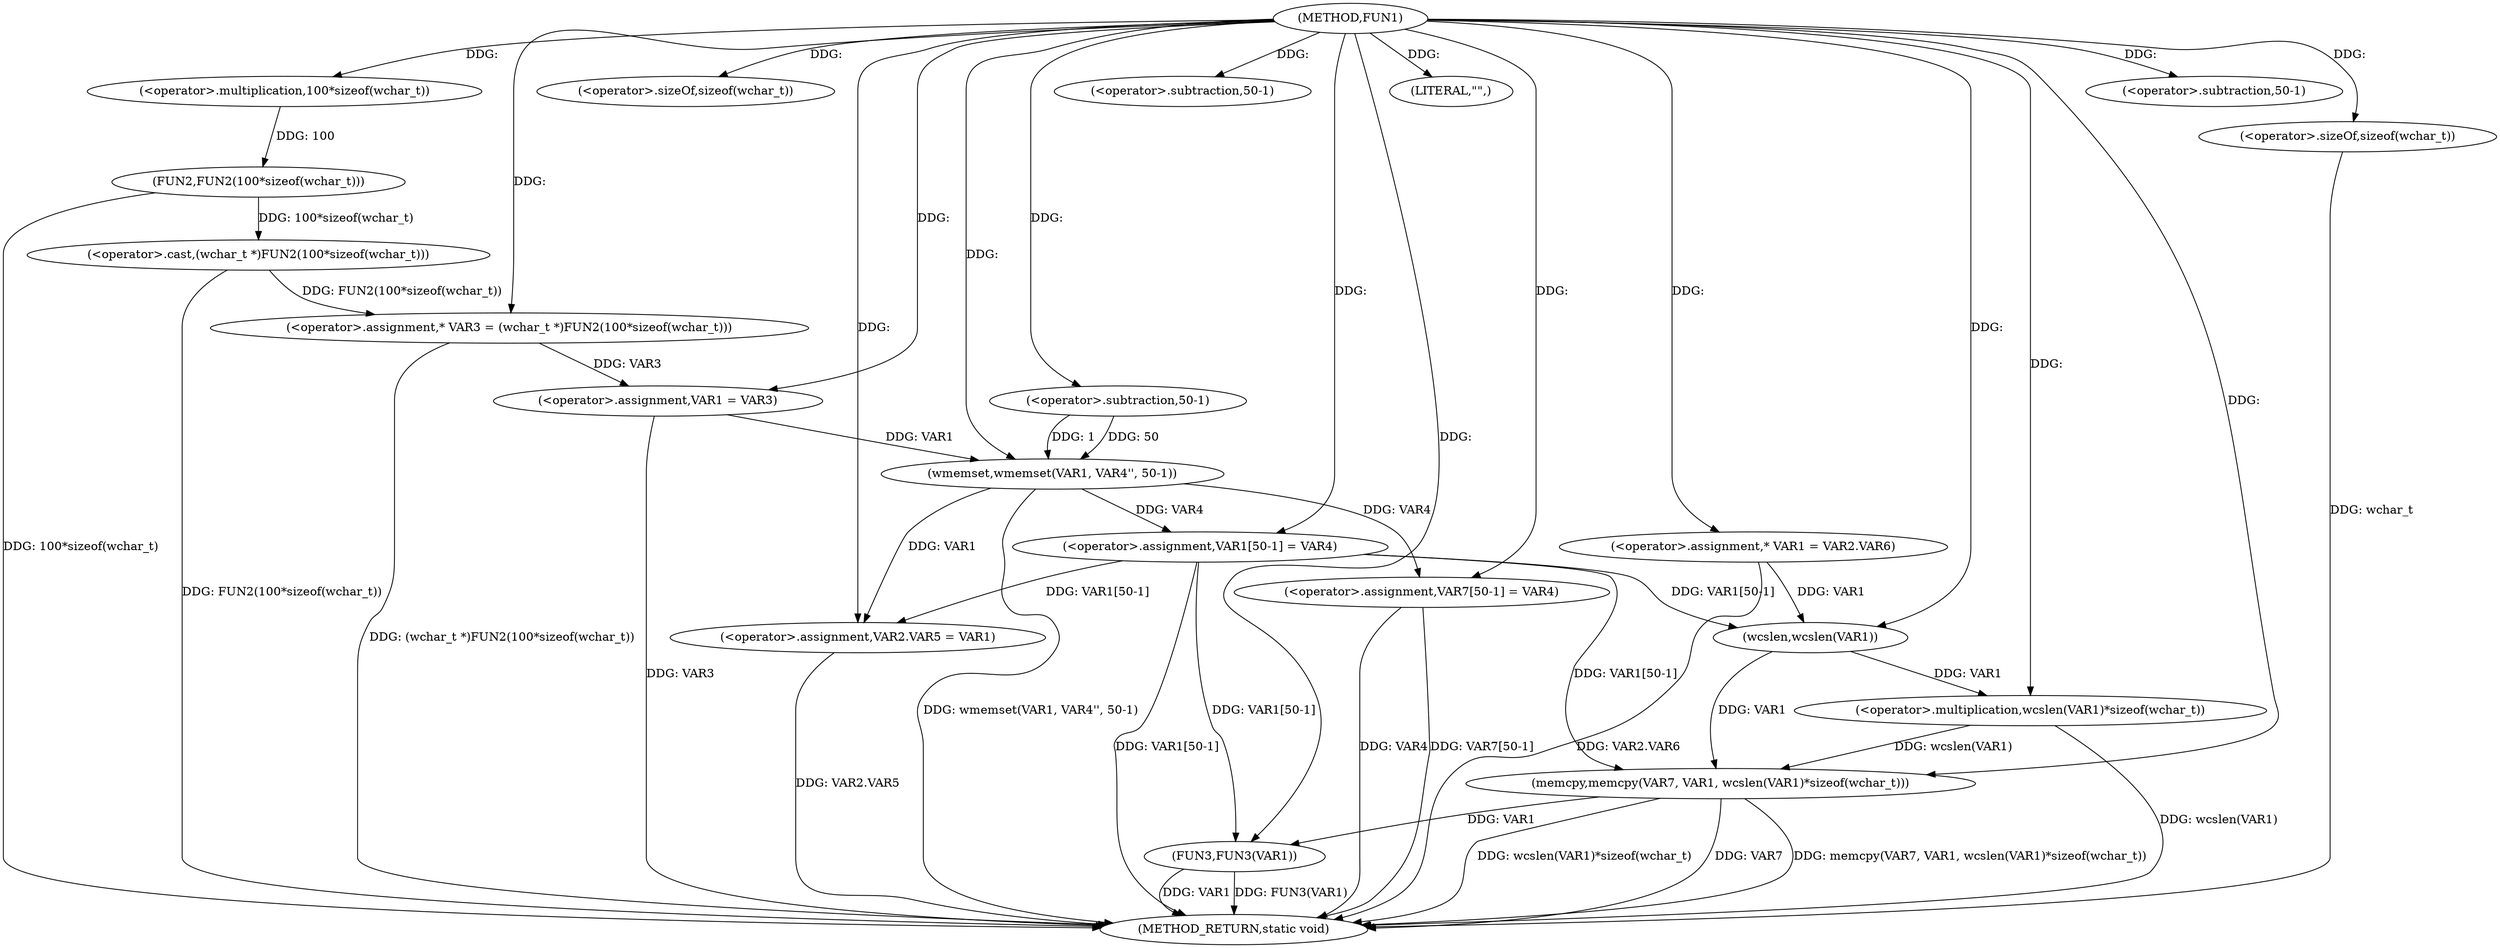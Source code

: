 digraph FUN1 {  
"1000100" [label = "(METHOD,FUN1)" ]
"1000161" [label = "(METHOD_RETURN,static void)" ]
"1000105" [label = "(<operator>.assignment,* VAR3 = (wchar_t *)FUN2(100*sizeof(wchar_t)))" ]
"1000107" [label = "(<operator>.cast,(wchar_t *)FUN2(100*sizeof(wchar_t)))" ]
"1000109" [label = "(FUN2,FUN2(100*sizeof(wchar_t)))" ]
"1000110" [label = "(<operator>.multiplication,100*sizeof(wchar_t))" ]
"1000112" [label = "(<operator>.sizeOf,sizeof(wchar_t))" ]
"1000114" [label = "(<operator>.assignment,VAR1 = VAR3)" ]
"1000117" [label = "(wmemset,wmemset(VAR1, VAR4'', 50-1))" ]
"1000120" [label = "(<operator>.subtraction,50-1)" ]
"1000123" [label = "(<operator>.assignment,VAR1[50-1] = VAR4)" ]
"1000126" [label = "(<operator>.subtraction,50-1)" ]
"1000130" [label = "(<operator>.assignment,VAR2.VAR5 = VAR1)" ]
"1000137" [label = "(<operator>.assignment,* VAR1 = VAR2.VAR6)" ]
"1000143" [label = "(LITERAL,\"\",)" ]
"1000144" [label = "(memcpy,memcpy(VAR7, VAR1, wcslen(VAR1)*sizeof(wchar_t)))" ]
"1000147" [label = "(<operator>.multiplication,wcslen(VAR1)*sizeof(wchar_t))" ]
"1000148" [label = "(wcslen,wcslen(VAR1))" ]
"1000150" [label = "(<operator>.sizeOf,sizeof(wchar_t))" ]
"1000152" [label = "(<operator>.assignment,VAR7[50-1] = VAR4)" ]
"1000155" [label = "(<operator>.subtraction,50-1)" ]
"1000159" [label = "(FUN3,FUN3(VAR1))" ]
  "1000147" -> "1000161"  [ label = "DDG: wcslen(VAR1)"] 
  "1000152" -> "1000161"  [ label = "DDG: VAR7[50-1]"] 
  "1000109" -> "1000161"  [ label = "DDG: 100*sizeof(wchar_t)"] 
  "1000144" -> "1000161"  [ label = "DDG: VAR7"] 
  "1000159" -> "1000161"  [ label = "DDG: FUN3(VAR1)"] 
  "1000117" -> "1000161"  [ label = "DDG: wmemset(VAR1, VAR4'', 50-1)"] 
  "1000105" -> "1000161"  [ label = "DDG: (wchar_t *)FUN2(100*sizeof(wchar_t))"] 
  "1000150" -> "1000161"  [ label = "DDG: wchar_t"] 
  "1000159" -> "1000161"  [ label = "DDG: VAR1"] 
  "1000137" -> "1000161"  [ label = "DDG: VAR2.VAR6"] 
  "1000152" -> "1000161"  [ label = "DDG: VAR4"] 
  "1000144" -> "1000161"  [ label = "DDG: memcpy(VAR7, VAR1, wcslen(VAR1)*sizeof(wchar_t))"] 
  "1000144" -> "1000161"  [ label = "DDG: wcslen(VAR1)*sizeof(wchar_t)"] 
  "1000114" -> "1000161"  [ label = "DDG: VAR3"] 
  "1000107" -> "1000161"  [ label = "DDG: FUN2(100*sizeof(wchar_t))"] 
  "1000130" -> "1000161"  [ label = "DDG: VAR2.VAR5"] 
  "1000123" -> "1000161"  [ label = "DDG: VAR1[50-1]"] 
  "1000107" -> "1000105"  [ label = "DDG: FUN2(100*sizeof(wchar_t))"] 
  "1000100" -> "1000105"  [ label = "DDG: "] 
  "1000109" -> "1000107"  [ label = "DDG: 100*sizeof(wchar_t)"] 
  "1000110" -> "1000109"  [ label = "DDG: 100"] 
  "1000100" -> "1000110"  [ label = "DDG: "] 
  "1000100" -> "1000112"  [ label = "DDG: "] 
  "1000105" -> "1000114"  [ label = "DDG: VAR3"] 
  "1000100" -> "1000114"  [ label = "DDG: "] 
  "1000114" -> "1000117"  [ label = "DDG: VAR1"] 
  "1000100" -> "1000117"  [ label = "DDG: "] 
  "1000120" -> "1000117"  [ label = "DDG: 50"] 
  "1000120" -> "1000117"  [ label = "DDG: 1"] 
  "1000100" -> "1000120"  [ label = "DDG: "] 
  "1000117" -> "1000123"  [ label = "DDG: VAR4"] 
  "1000100" -> "1000123"  [ label = "DDG: "] 
  "1000100" -> "1000126"  [ label = "DDG: "] 
  "1000117" -> "1000130"  [ label = "DDG: VAR1"] 
  "1000123" -> "1000130"  [ label = "DDG: VAR1[50-1]"] 
  "1000100" -> "1000130"  [ label = "DDG: "] 
  "1000100" -> "1000137"  [ label = "DDG: "] 
  "1000100" -> "1000143"  [ label = "DDG: "] 
  "1000100" -> "1000144"  [ label = "DDG: "] 
  "1000148" -> "1000144"  [ label = "DDG: VAR1"] 
  "1000123" -> "1000144"  [ label = "DDG: VAR1[50-1]"] 
  "1000147" -> "1000144"  [ label = "DDG: wcslen(VAR1)"] 
  "1000148" -> "1000147"  [ label = "DDG: VAR1"] 
  "1000137" -> "1000148"  [ label = "DDG: VAR1"] 
  "1000123" -> "1000148"  [ label = "DDG: VAR1[50-1]"] 
  "1000100" -> "1000148"  [ label = "DDG: "] 
  "1000100" -> "1000147"  [ label = "DDG: "] 
  "1000100" -> "1000150"  [ label = "DDG: "] 
  "1000100" -> "1000152"  [ label = "DDG: "] 
  "1000117" -> "1000152"  [ label = "DDG: VAR4"] 
  "1000100" -> "1000155"  [ label = "DDG: "] 
  "1000144" -> "1000159"  [ label = "DDG: VAR1"] 
  "1000123" -> "1000159"  [ label = "DDG: VAR1[50-1]"] 
  "1000100" -> "1000159"  [ label = "DDG: "] 
}
